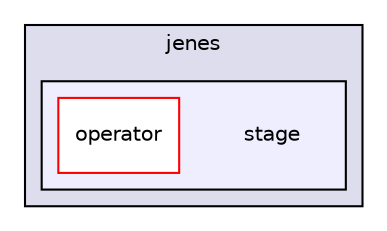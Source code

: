 digraph "C:/Users/Ayo/Desktop/jenes 2.0/src/jenes/stage" {
  compound=true
  node [ fontsize="10", fontname="Helvetica"];
  edge [ labelfontsize="10", labelfontname="Helvetica"];
  subgraph clusterdir_12f2200cf1e99b3d3381c7cc6a32cc41 {
    graph [ bgcolor="#ddddee", pencolor="black", label="jenes" fontname="Helvetica", fontsize="10", URL="dir_12f2200cf1e99b3d3381c7cc6a32cc41.html"]
  subgraph clusterdir_f97a2bf6fe05c495e341fd5fd7b88cb5 {
    graph [ bgcolor="#eeeeff", pencolor="black", label="" URL="dir_f97a2bf6fe05c495e341fd5fd7b88cb5.html"];
    dir_f97a2bf6fe05c495e341fd5fd7b88cb5 [shape=plaintext label="stage"];
    dir_7a9aca08c39cddbbbe73f347502aecc2 [shape=box label="operator" color="red" fillcolor="white" style="filled" URL="dir_7a9aca08c39cddbbbe73f347502aecc2.html"];
  }
  }
}
